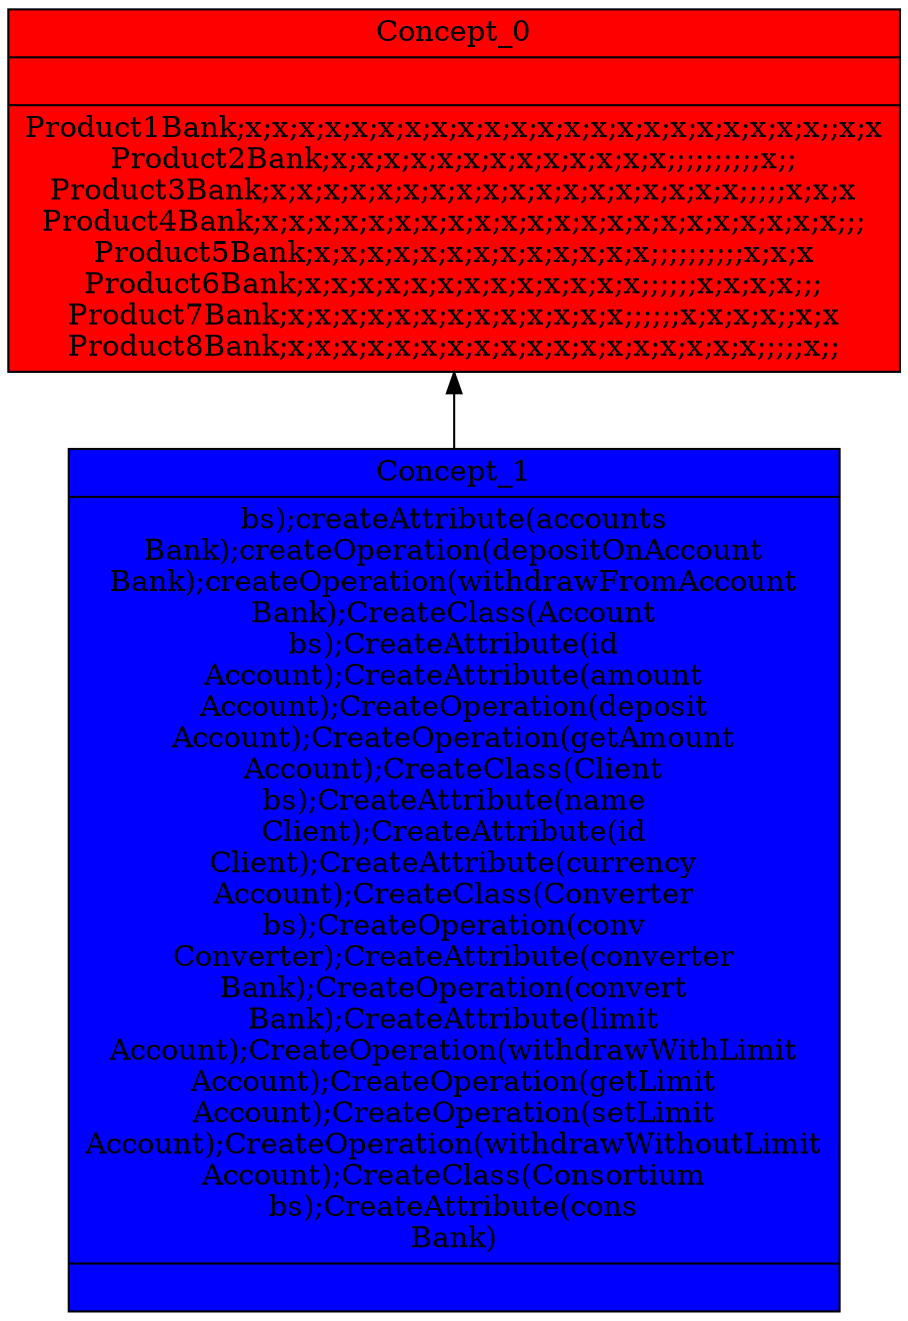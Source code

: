 digraph G { 
	rankdir=BT;
1484594489 [shape=record,style=filled,fillcolor=red,label="{Concept_0||Product1Bank;x;x;x;x;x;x;x;x;x;x;x;x;x;x;x;x;x;x;x;x;x;x;;x;x\nProduct2Bank;x;x;x;x;x;x;x;x;x;x;x;x;x;;;;;;;;;;x;;\nProduct3Bank;x;x;x;x;x;x;x;x;x;x;x;x;x;x;x;x;x;x;;;;;x;x;x\nProduct4Bank;x;x;x;x;x;x;x;x;x;x;x;x;x;x;x;x;x;x;x;x;x;x;;;\nProduct5Bank;x;x;x;x;x;x;x;x;x;x;x;x;x;;;;;;;;;;x;x;x\nProduct6Bank;x;x;x;x;x;x;x;x;x;x;x;x;x;;;;;;x;x;x;x;;;\nProduct7Bank;x;x;x;x;x;x;x;x;x;x;x;x;x;;;;;;x;x;x;x;;x;x\nProduct8Bank;x;x;x;x;x;x;x;x;x;x;x;x;x;x;x;x;x;x;;;;;x;;\n}"];
1489069835 [shape=record,style=filled,fillcolor=blue,label="{Concept_1|bs);createAttribute(accounts\nBank);createOperation(depositOnAccount\nBank);createOperation(withdrawFromAccount\nBank);CreateClass(Account\nbs);CreateAttribute(id\nAccount);CreateAttribute(amount\nAccount);CreateOperation(deposit\nAccount);CreateOperation(getAmount\nAccount);CreateClass(Client\nbs);CreateAttribute(name\nClient);CreateAttribute(id\nClient);CreateAttribute(currency\nAccount);CreateClass(Converter\nbs);CreateOperation(conv\nConverter);CreateAttribute(converter\nBank);CreateOperation(convert\nBank);CreateAttribute(limit\nAccount);CreateOperation(withdrawWithLimit\nAccount);CreateOperation(getLimit\nAccount);CreateOperation(setLimit\nAccount);CreateOperation(withdrawWithoutLimit\nAccount);CreateClass(Consortium\nbs);CreateAttribute(cons\nBank)\n|}"];
	1489069835 -> 1484594489
}
